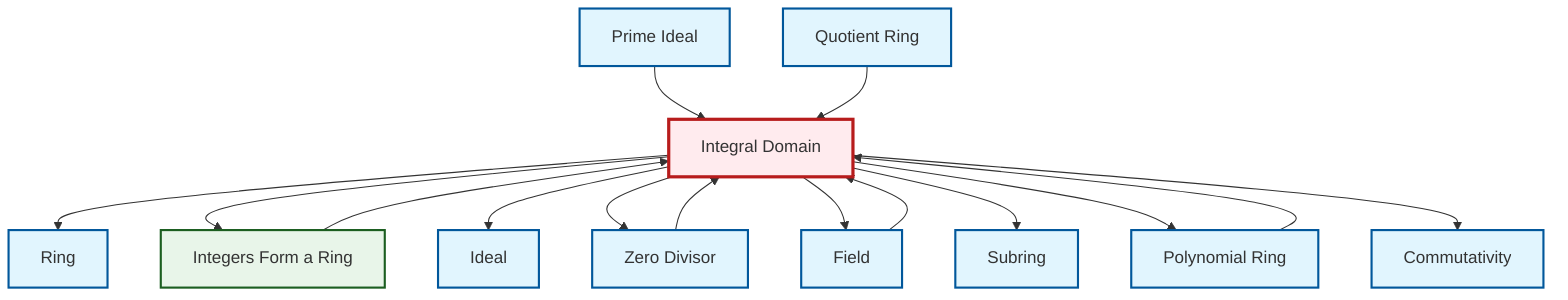 graph TD
    classDef definition fill:#e1f5fe,stroke:#01579b,stroke-width:2px
    classDef theorem fill:#f3e5f5,stroke:#4a148c,stroke-width:2px
    classDef axiom fill:#fff3e0,stroke:#e65100,stroke-width:2px
    classDef example fill:#e8f5e9,stroke:#1b5e20,stroke-width:2px
    classDef current fill:#ffebee,stroke:#b71c1c,stroke-width:3px
    def-integral-domain["Integral Domain"]:::definition
    def-field["Field"]:::definition
    def-ring["Ring"]:::definition
    def-quotient-ring["Quotient Ring"]:::definition
    def-polynomial-ring["Polynomial Ring"]:::definition
    def-commutativity["Commutativity"]:::definition
    def-zero-divisor["Zero Divisor"]:::definition
    def-ideal["Ideal"]:::definition
    ex-integers-ring["Integers Form a Ring"]:::example
    def-prime-ideal["Prime Ideal"]:::definition
    def-subring["Subring"]:::definition
    def-integral-domain --> def-ring
    def-integral-domain --> ex-integers-ring
    def-integral-domain --> def-ideal
    def-integral-domain --> def-zero-divisor
    def-integral-domain --> def-field
    def-prime-ideal --> def-integral-domain
    def-integral-domain --> def-subring
    def-zero-divisor --> def-integral-domain
    ex-integers-ring --> def-integral-domain
    def-field --> def-integral-domain
    def-polynomial-ring --> def-integral-domain
    def-integral-domain --> def-polynomial-ring
    def-integral-domain --> def-commutativity
    def-quotient-ring --> def-integral-domain
    class def-integral-domain current
